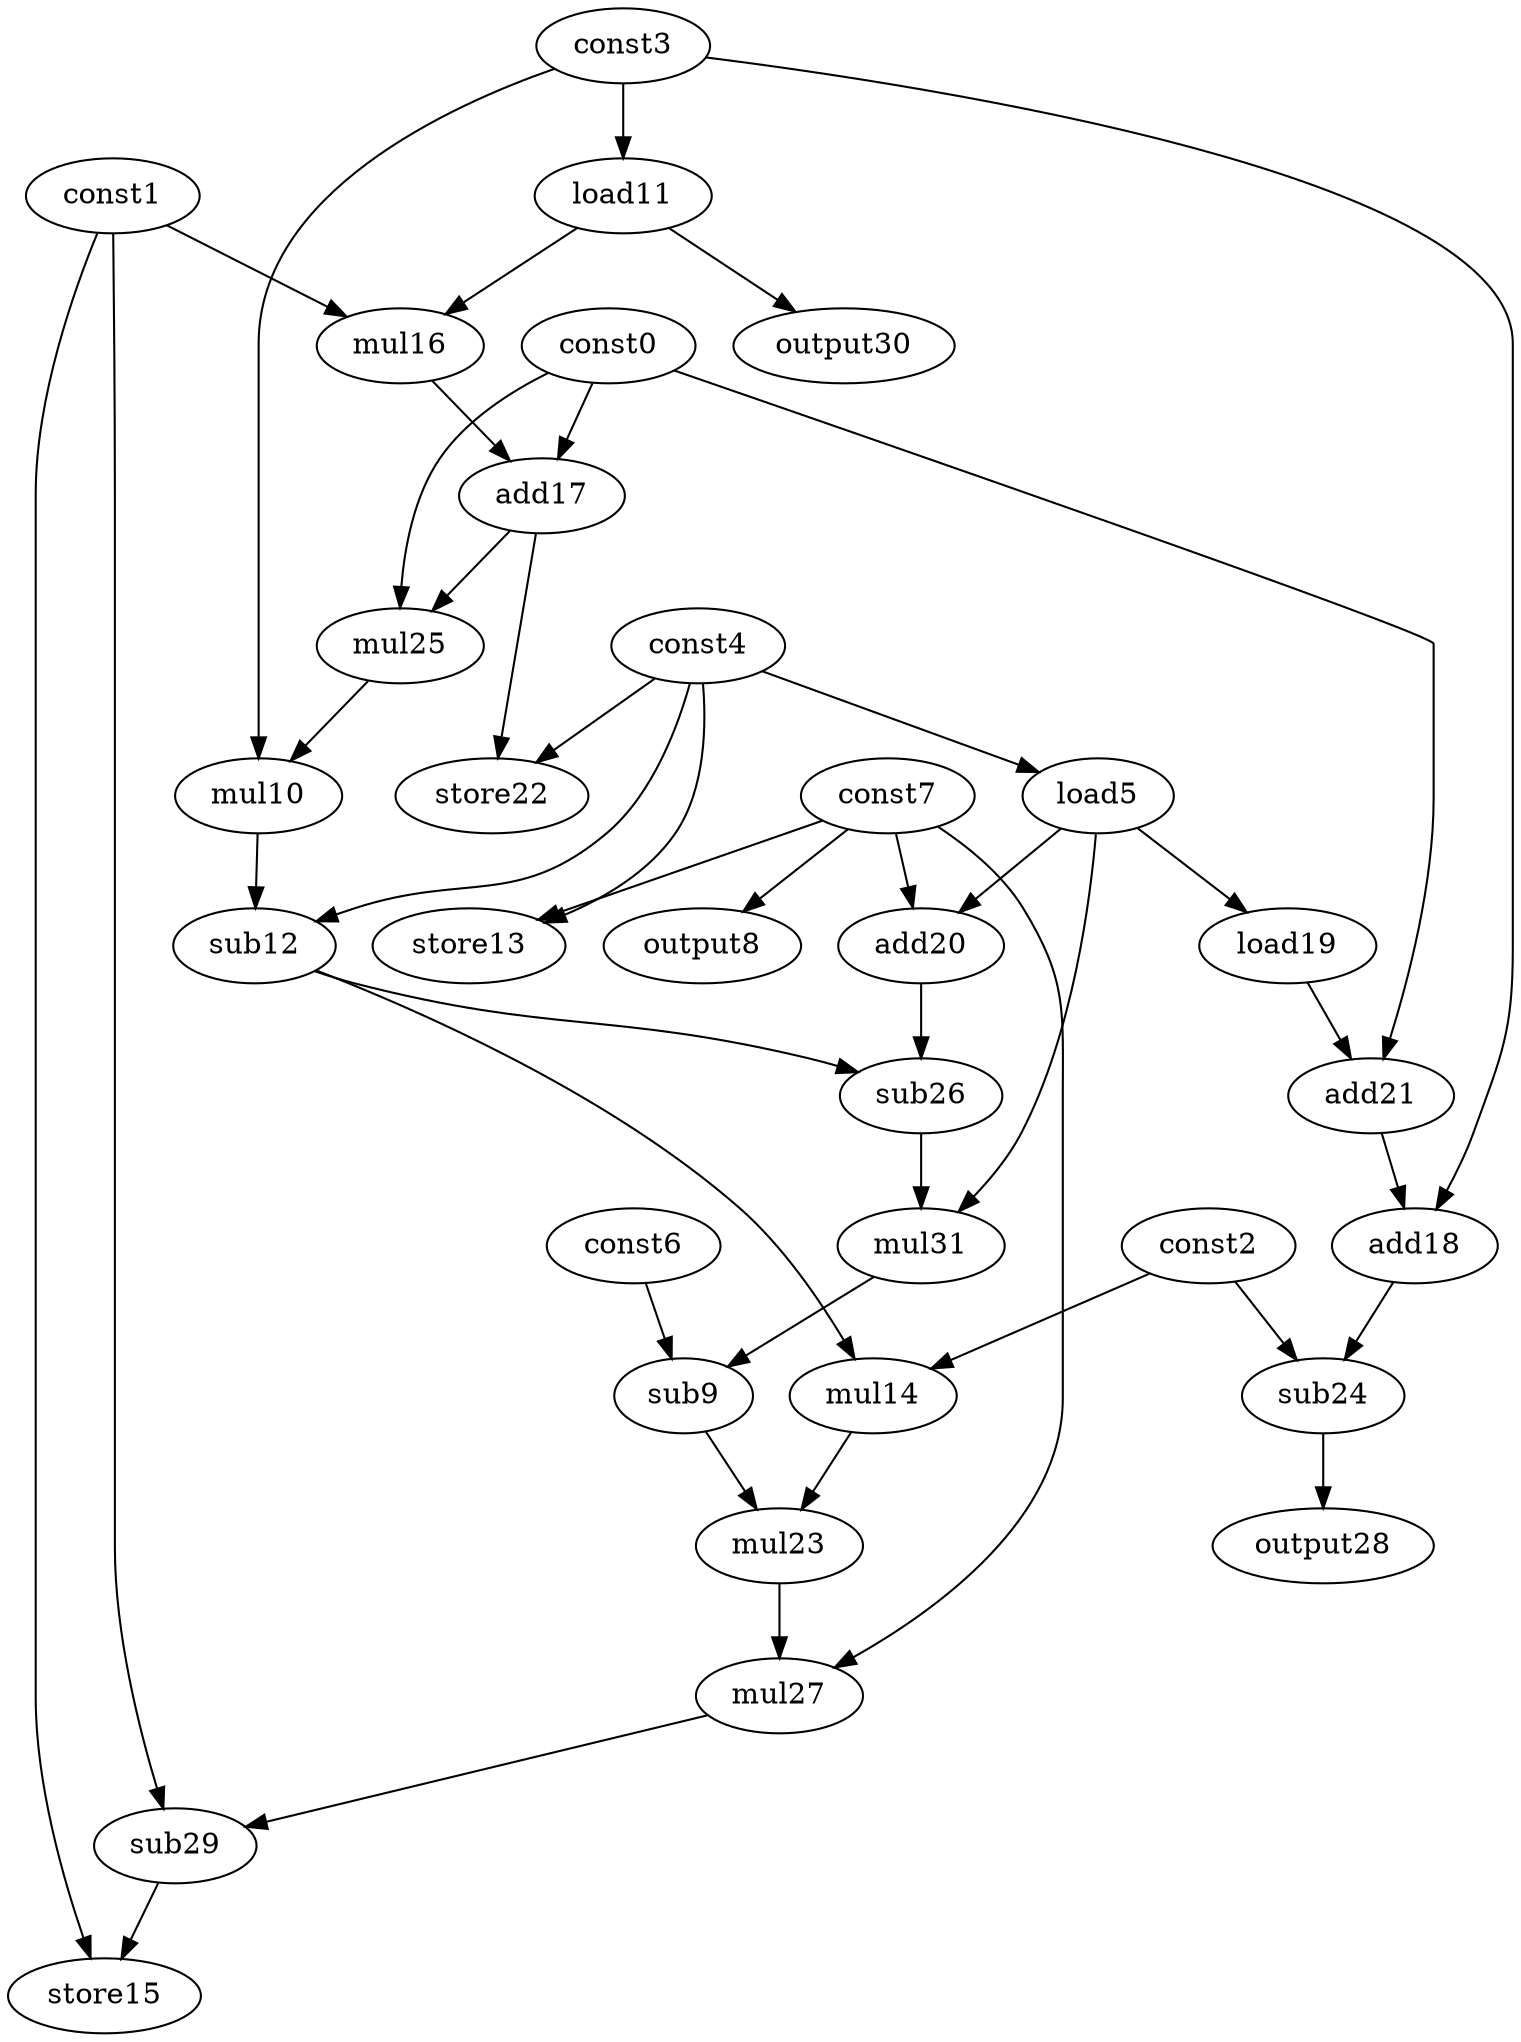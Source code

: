 digraph G { 
const0[opcode=const]; 
const1[opcode=const]; 
const2[opcode=const]; 
const3[opcode=const]; 
const4[opcode=const]; 
load5[opcode=load]; 
const6[opcode=const]; 
const7[opcode=const]; 
output8[opcode=output]; 
sub9[opcode=sub]; 
mul10[opcode=mul]; 
load11[opcode=load]; 
sub12[opcode=sub]; 
store13[opcode=store]; 
mul14[opcode=mul]; 
store15[opcode=store]; 
mul16[opcode=mul]; 
add17[opcode=add]; 
add18[opcode=add]; 
load19[opcode=load]; 
add20[opcode=add]; 
add21[opcode=add]; 
store22[opcode=store]; 
mul23[opcode=mul]; 
sub24[opcode=sub]; 
mul25[opcode=mul]; 
sub26[opcode=sub]; 
mul27[opcode=mul]; 
output28[opcode=output]; 
sub29[opcode=sub]; 
output30[opcode=output]; 
mul31[opcode=mul]; 
const4->load5[operand=0];
const7->output8[operand=0];
const3->load11[operand=0];
const4->store13[operand=0];
const7->store13[operand=1];
const1->mul16[operand=0];
load11->mul16[operand=1];
load5->load19[operand=0];
load5->add20[operand=0];
const7->add20[operand=1];
load11->output30[operand=0];
mul16->add17[operand=0];
const0->add17[operand=1];
const0->add21[operand=0];
load19->add21[operand=1];
const3->add18[operand=0];
add21->add18[operand=1];
add17->store22[operand=0];
const4->store22[operand=1];
const0->mul25[operand=0];
add17->mul25[operand=1];
mul25->mul10[operand=0];
const3->mul10[operand=1];
const2->sub24[operand=0];
add18->sub24[operand=1];
mul10->sub12[operand=0];
const4->sub12[operand=1];
sub24->output28[operand=0];
const2->mul14[operand=0];
sub12->mul14[operand=1];
add20->sub26[operand=0];
sub12->sub26[operand=1];
sub26->mul31[operand=0];
load5->mul31[operand=1];
const6->sub9[operand=0];
mul31->sub9[operand=1];
sub9->mul23[operand=0];
mul14->mul23[operand=1];
mul23->mul27[operand=0];
const7->mul27[operand=1];
const1->sub29[operand=0];
mul27->sub29[operand=1];
const1->store15[operand=0];
sub29->store15[operand=1];
}
